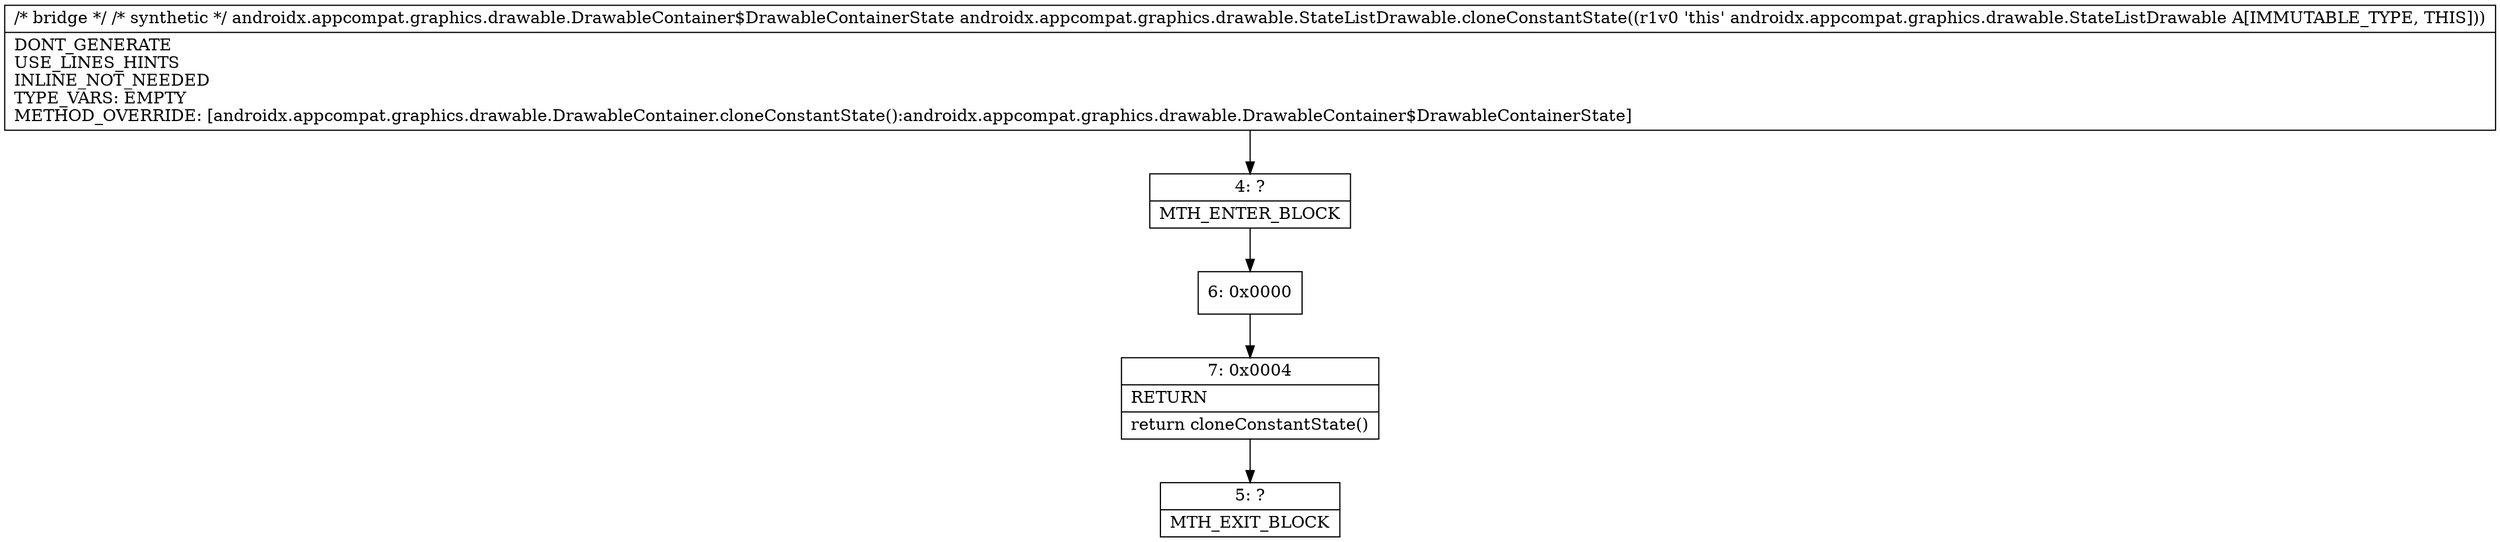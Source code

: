 digraph "CFG forandroidx.appcompat.graphics.drawable.StateListDrawable.cloneConstantState()Landroidx\/appcompat\/graphics\/drawable\/DrawableContainer$DrawableContainerState;" {
Node_4 [shape=record,label="{4\:\ ?|MTH_ENTER_BLOCK\l}"];
Node_6 [shape=record,label="{6\:\ 0x0000}"];
Node_7 [shape=record,label="{7\:\ 0x0004|RETURN\l|return cloneConstantState()\l}"];
Node_5 [shape=record,label="{5\:\ ?|MTH_EXIT_BLOCK\l}"];
MethodNode[shape=record,label="{\/* bridge *\/ \/* synthetic *\/ androidx.appcompat.graphics.drawable.DrawableContainer$DrawableContainerState androidx.appcompat.graphics.drawable.StateListDrawable.cloneConstantState((r1v0 'this' androidx.appcompat.graphics.drawable.StateListDrawable A[IMMUTABLE_TYPE, THIS]))  | DONT_GENERATE\lUSE_LINES_HINTS\lINLINE_NOT_NEEDED\lTYPE_VARS: EMPTY\lMETHOD_OVERRIDE: [androidx.appcompat.graphics.drawable.DrawableContainer.cloneConstantState():androidx.appcompat.graphics.drawable.DrawableContainer$DrawableContainerState]\l}"];
MethodNode -> Node_4;Node_4 -> Node_6;
Node_6 -> Node_7;
Node_7 -> Node_5;
}


